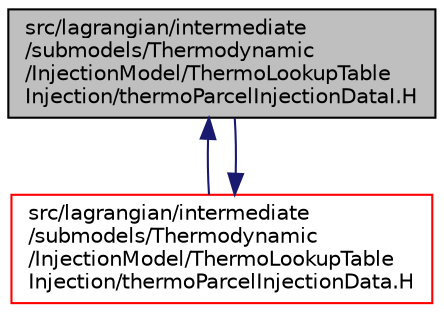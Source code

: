 digraph "src/lagrangian/intermediate/submodels/Thermodynamic/InjectionModel/ThermoLookupTableInjection/thermoParcelInjectionDataI.H"
{
  bgcolor="transparent";
  edge [fontname="Helvetica",fontsize="10",labelfontname="Helvetica",labelfontsize="10"];
  node [fontname="Helvetica",fontsize="10",shape=record];
  Node1 [label="src/lagrangian/intermediate\l/submodels/Thermodynamic\l/InjectionModel/ThermoLookupTable\lInjection/thermoParcelInjectionDataI.H",height=0.2,width=0.4,color="black", fillcolor="grey75", style="filled", fontcolor="black"];
  Node1 -> Node2 [dir="back",color="midnightblue",fontsize="10",style="solid",fontname="Helvetica"];
  Node2 [label="src/lagrangian/intermediate\l/submodels/Thermodynamic\l/InjectionModel/ThermoLookupTable\lInjection/thermoParcelInjectionData.H",height=0.2,width=0.4,color="red",URL="$a06888.html"];
  Node2 -> Node1 [dir="back",color="midnightblue",fontsize="10",style="solid",fontname="Helvetica"];
}
